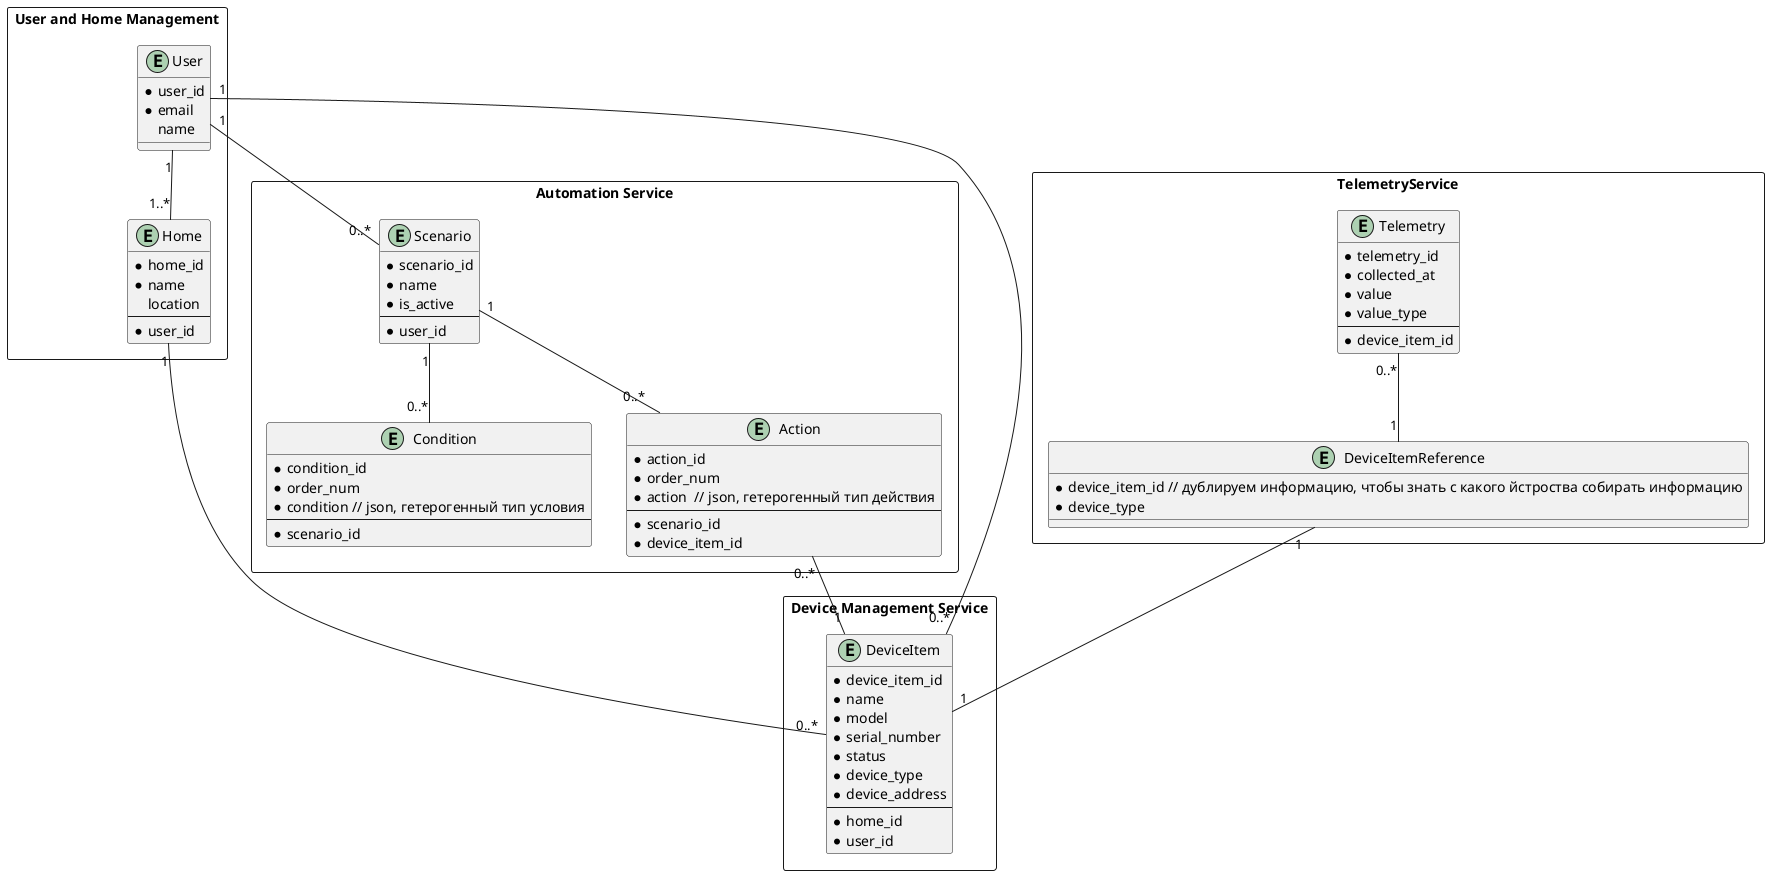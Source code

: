@startuml
rectangle "User and Home Management" {
    entity User {
      * user_id
      * email
      name
    }

    entity Home {
      * home_id
      * name
      location
      --
      * user_id
    }

    User "1" -- "1..*" Home
}

rectangle "Device Management Service" {
    entity DeviceItem {
      * device_item_id
      * name
      * model
      * serial_number
      * status
      * device_type
      * device_address
      --
      * home_id
      * user_id
    }

    Home "1" -- "0..*" DeviceItem
    User "1" -- "0..*" DeviceItem
}

rectangle "TelemetryService" {
    entity DeviceItemReference {
      * device_item_id // дублируем информацию, чтобы знать с какого йстроства собирать информацию
      * device_type
    }

    entity Telemetry {
      * telemetry_id
      * collected_at
      * value
      * value_type
      --
      * device_item_id
    }

    DeviceItemReference "1" -- "1" DeviceItem
    Telemetry "0..*" -- "1" DeviceItemReference 
}

rectangle "Automation Service" {
    entity Scenario {
      * scenario_id
      * name
      * is_active
      --
      * user_id
    }

    entity Condition {
      * condition_id
      * order_num
      * condition // json, гетерогенный тип условия
      --
      * scenario_id
    }

    entity Action {
      * action_id
      * order_num
      * action  // json, гетерогенный тип действия
      --
      * scenario_id
      * device_item_id
    }

    Scenario "1" -- "0..*" Condition
    Scenario "1" -- "0..*" Action
    Action "0..*" -- "1" DeviceItem
    User "1" -- "0..*" Scenario
}
@enduml